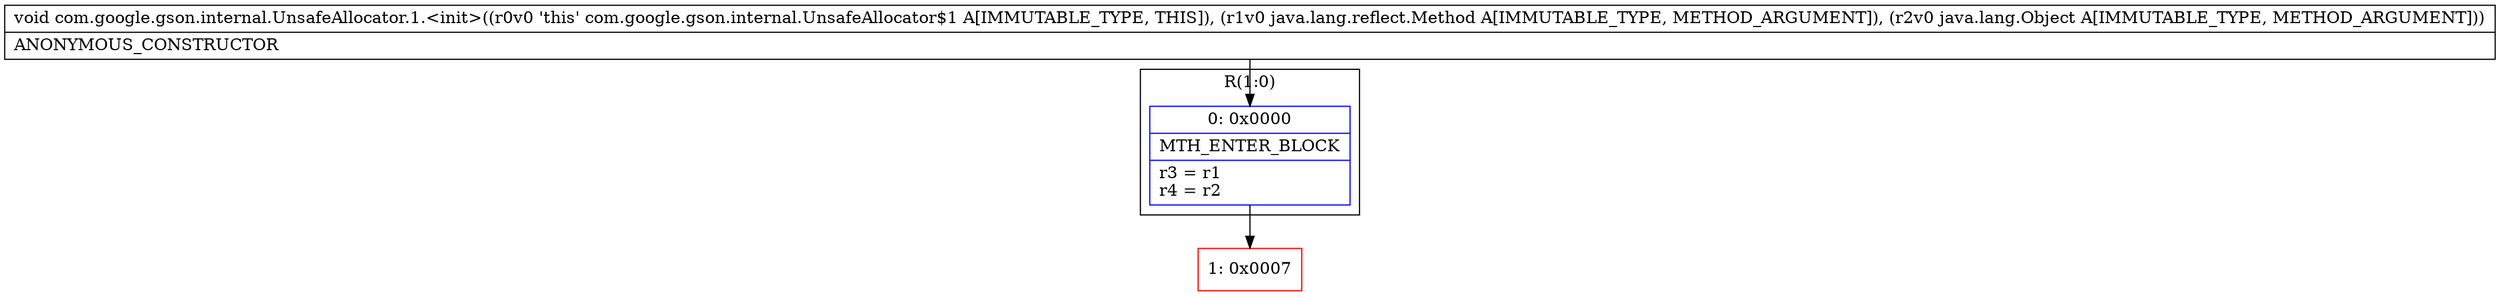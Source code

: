 digraph "CFG forcom.google.gson.internal.UnsafeAllocator.1.\<init\>(Ljava\/lang\/reflect\/Method;Ljava\/lang\/Object;)V" {
subgraph cluster_Region_601164179 {
label = "R(1:0)";
node [shape=record,color=blue];
Node_0 [shape=record,label="{0\:\ 0x0000|MTH_ENTER_BLOCK\l|r3 = r1\lr4 = r2\l}"];
}
Node_1 [shape=record,color=red,label="{1\:\ 0x0007}"];
MethodNode[shape=record,label="{void com.google.gson.internal.UnsafeAllocator.1.\<init\>((r0v0 'this' com.google.gson.internal.UnsafeAllocator$1 A[IMMUTABLE_TYPE, THIS]), (r1v0 java.lang.reflect.Method A[IMMUTABLE_TYPE, METHOD_ARGUMENT]), (r2v0 java.lang.Object A[IMMUTABLE_TYPE, METHOD_ARGUMENT]))  | ANONYMOUS_CONSTRUCTOR\l}"];
MethodNode -> Node_0;
Node_0 -> Node_1;
}

